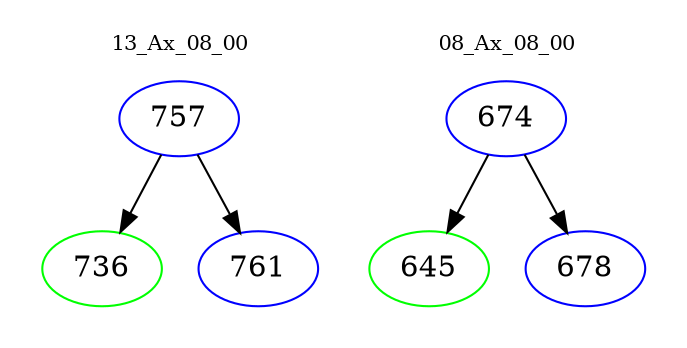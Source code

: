 digraph{
subgraph cluster_0 {
color = white
label = "13_Ax_08_00";
fontsize=10;
T0_757 [label="757", color="blue"]
T0_757 -> T0_736 [color="black"]
T0_736 [label="736", color="green"]
T0_757 -> T0_761 [color="black"]
T0_761 [label="761", color="blue"]
}
subgraph cluster_1 {
color = white
label = "08_Ax_08_00";
fontsize=10;
T1_674 [label="674", color="blue"]
T1_674 -> T1_645 [color="black"]
T1_645 [label="645", color="green"]
T1_674 -> T1_678 [color="black"]
T1_678 [label="678", color="blue"]
}
}
